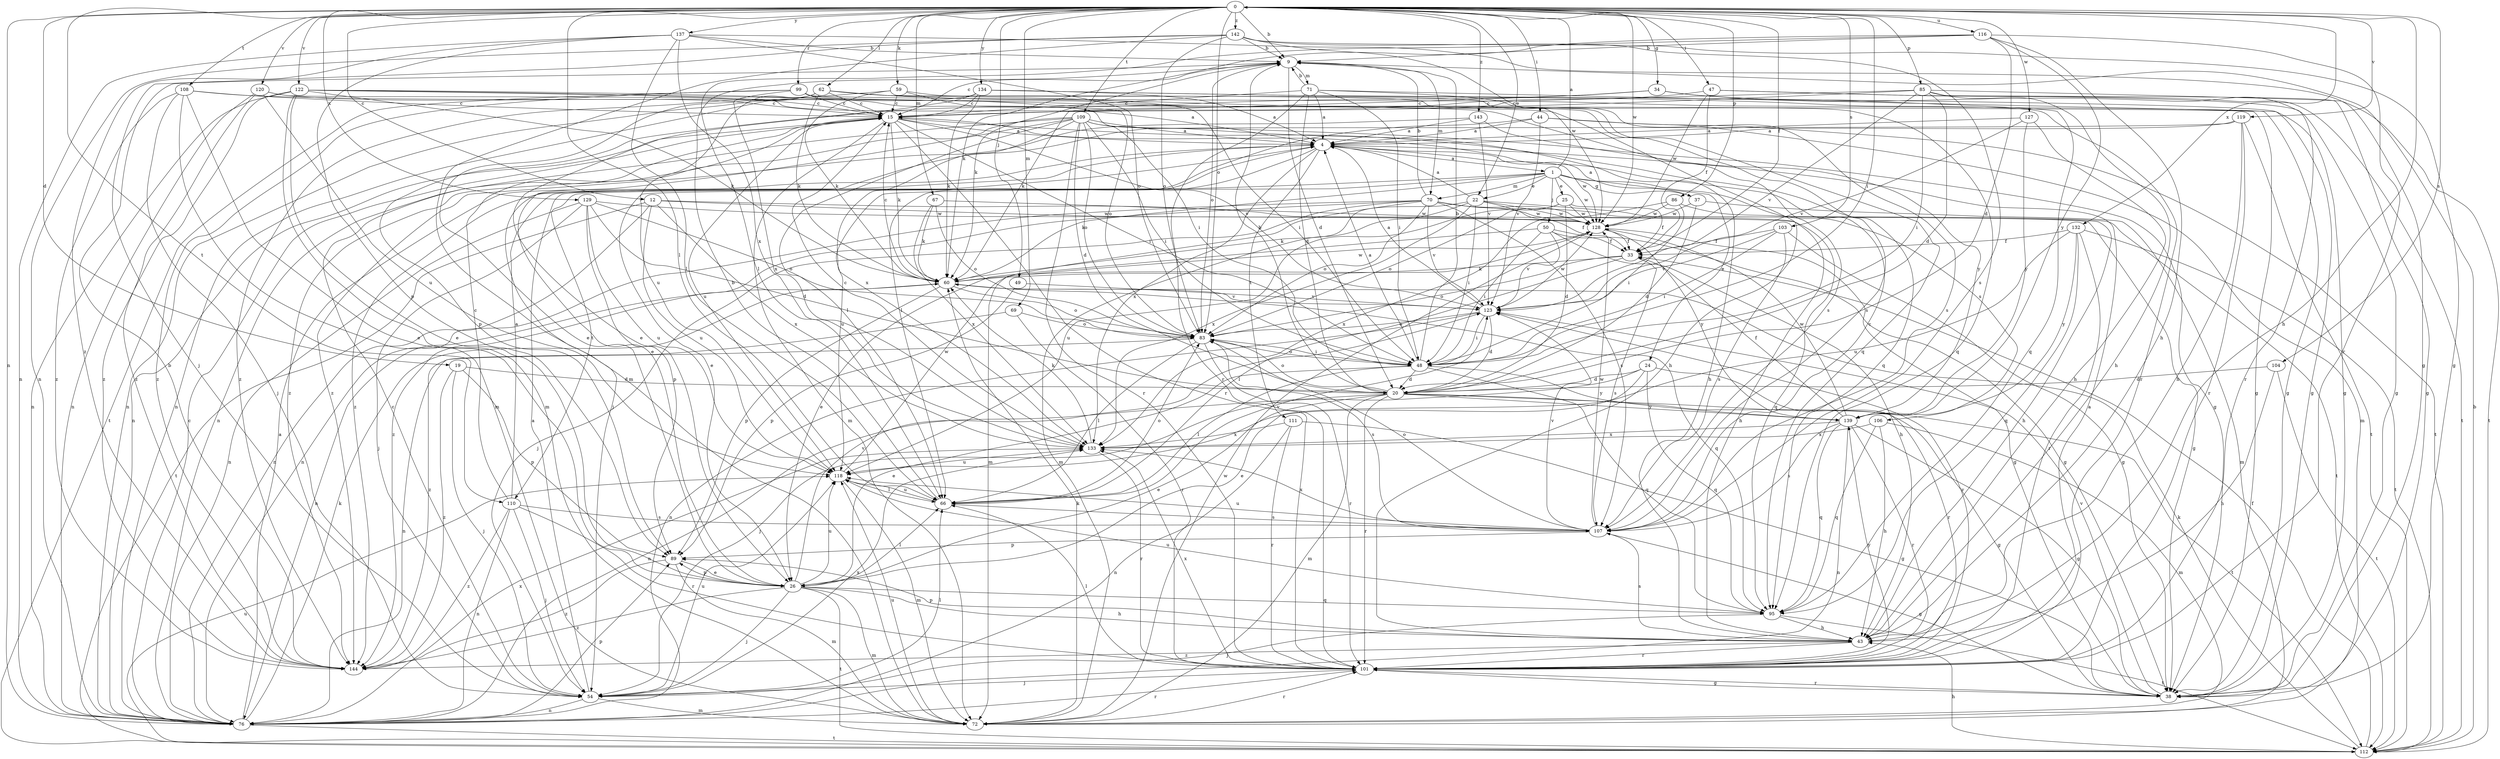strict digraph  {
0;
1;
4;
9;
12;
15;
19;
20;
22;
24;
25;
26;
33;
34;
37;
38;
43;
44;
47;
48;
49;
50;
54;
59;
60;
62;
66;
67;
69;
70;
71;
72;
76;
83;
85;
86;
89;
95;
99;
101;
103;
104;
106;
107;
108;
109;
110;
111;
112;
116;
118;
119;
120;
122;
123;
127;
128;
129;
132;
133;
134;
137;
139;
142;
143;
144;
0 -> 9  [label=b];
0 -> 12  [label=c];
0 -> 19  [label=d];
0 -> 22  [label=e];
0 -> 33  [label=f];
0 -> 34  [label=g];
0 -> 43  [label=h];
0 -> 44  [label=i];
0 -> 47  [label=i];
0 -> 48  [label=i];
0 -> 49  [label=j];
0 -> 59  [label=k];
0 -> 62  [label=l];
0 -> 66  [label=l];
0 -> 67  [label=m];
0 -> 69  [label=m];
0 -> 76  [label=n];
0 -> 83  [label=o];
0 -> 85  [label=p];
0 -> 86  [label=p];
0 -> 99  [label=r];
0 -> 103  [label=s];
0 -> 104  [label=s];
0 -> 108  [label=t];
0 -> 109  [label=t];
0 -> 110  [label=t];
0 -> 116  [label=u];
0 -> 119  [label=v];
0 -> 120  [label=v];
0 -> 122  [label=v];
0 -> 127  [label=w];
0 -> 128  [label=w];
0 -> 129  [label=x];
0 -> 132  [label=x];
0 -> 134  [label=y];
0 -> 137  [label=y];
0 -> 142  [label=z];
0 -> 143  [label=z];
1 -> 0  [label=a];
1 -> 22  [label=e];
1 -> 24  [label=e];
1 -> 25  [label=e];
1 -> 37  [label=g];
1 -> 50  [label=j];
1 -> 60  [label=k];
1 -> 70  [label=m];
1 -> 106  [label=s];
1 -> 110  [label=t];
1 -> 118  [label=u];
1 -> 128  [label=w];
4 -> 1  [label=a];
4 -> 26  [label=e];
4 -> 111  [label=t];
4 -> 128  [label=w];
4 -> 133  [label=x];
4 -> 144  [label=z];
9 -> 15  [label=c];
9 -> 20  [label=d];
9 -> 60  [label=k];
9 -> 70  [label=m];
9 -> 71  [label=m];
9 -> 83  [label=o];
12 -> 76  [label=n];
12 -> 95  [label=q];
12 -> 112  [label=t];
12 -> 118  [label=u];
12 -> 128  [label=w];
12 -> 133  [label=x];
15 -> 4  [label=a];
15 -> 48  [label=i];
15 -> 60  [label=k];
15 -> 72  [label=m];
15 -> 76  [label=n];
15 -> 95  [label=q];
15 -> 101  [label=r];
15 -> 118  [label=u];
15 -> 123  [label=v];
19 -> 20  [label=d];
19 -> 54  [label=j];
19 -> 89  [label=p];
19 -> 144  [label=z];
20 -> 9  [label=b];
20 -> 26  [label=e];
20 -> 38  [label=g];
20 -> 72  [label=m];
20 -> 76  [label=n];
20 -> 83  [label=o];
20 -> 101  [label=r];
20 -> 112  [label=t];
20 -> 139  [label=y];
22 -> 4  [label=a];
22 -> 33  [label=f];
22 -> 43  [label=h];
22 -> 48  [label=i];
22 -> 60  [label=k];
22 -> 72  [label=m];
22 -> 128  [label=w];
22 -> 133  [label=x];
24 -> 20  [label=d];
24 -> 26  [label=e];
24 -> 54  [label=j];
24 -> 95  [label=q];
24 -> 101  [label=r];
25 -> 20  [label=d];
25 -> 33  [label=f];
25 -> 83  [label=o];
25 -> 118  [label=u];
25 -> 128  [label=w];
26 -> 43  [label=h];
26 -> 54  [label=j];
26 -> 66  [label=l];
26 -> 72  [label=m];
26 -> 89  [label=p];
26 -> 95  [label=q];
26 -> 112  [label=t];
26 -> 118  [label=u];
26 -> 123  [label=v];
26 -> 144  [label=z];
33 -> 60  [label=k];
33 -> 66  [label=l];
33 -> 83  [label=o];
33 -> 107  [label=s];
34 -> 15  [label=c];
34 -> 38  [label=g];
34 -> 89  [label=p];
34 -> 95  [label=q];
37 -> 4  [label=a];
37 -> 20  [label=d];
37 -> 72  [label=m];
37 -> 128  [label=w];
38 -> 101  [label=r];
38 -> 123  [label=v];
43 -> 89  [label=p];
43 -> 101  [label=r];
43 -> 107  [label=s];
43 -> 144  [label=z];
44 -> 4  [label=a];
44 -> 66  [label=l];
44 -> 72  [label=m];
44 -> 112  [label=t];
44 -> 123  [label=v];
47 -> 15  [label=c];
47 -> 33  [label=f];
47 -> 101  [label=r];
47 -> 112  [label=t];
47 -> 128  [label=w];
48 -> 4  [label=a];
48 -> 9  [label=b];
48 -> 20  [label=d];
48 -> 26  [label=e];
48 -> 66  [label=l];
48 -> 83  [label=o];
48 -> 95  [label=q];
48 -> 139  [label=y];
49 -> 89  [label=p];
49 -> 123  [label=v];
50 -> 26  [label=e];
50 -> 33  [label=f];
50 -> 38  [label=g];
50 -> 43  [label=h];
50 -> 48  [label=i];
50 -> 123  [label=v];
54 -> 4  [label=a];
54 -> 15  [label=c];
54 -> 66  [label=l];
54 -> 72  [label=m];
54 -> 76  [label=n];
54 -> 118  [label=u];
54 -> 133  [label=x];
59 -> 15  [label=c];
59 -> 60  [label=k];
59 -> 76  [label=n];
59 -> 83  [label=o];
59 -> 107  [label=s];
60 -> 15  [label=c];
60 -> 76  [label=n];
60 -> 83  [label=o];
60 -> 89  [label=p];
60 -> 95  [label=q];
60 -> 123  [label=v];
60 -> 128  [label=w];
62 -> 15  [label=c];
62 -> 26  [label=e];
62 -> 48  [label=i];
62 -> 60  [label=k];
62 -> 95  [label=q];
62 -> 107  [label=s];
62 -> 118  [label=u];
62 -> 144  [label=z];
66 -> 9  [label=b];
66 -> 83  [label=o];
66 -> 107  [label=s];
66 -> 118  [label=u];
66 -> 123  [label=v];
67 -> 60  [label=k];
67 -> 83  [label=o];
67 -> 128  [label=w];
67 -> 133  [label=x];
69 -> 83  [label=o];
69 -> 101  [label=r];
69 -> 144  [label=z];
70 -> 9  [label=b];
70 -> 38  [label=g];
70 -> 43  [label=h];
70 -> 54  [label=j];
70 -> 72  [label=m];
70 -> 76  [label=n];
70 -> 83  [label=o];
70 -> 107  [label=s];
70 -> 123  [label=v];
70 -> 128  [label=w];
70 -> 144  [label=z];
71 -> 4  [label=a];
71 -> 9  [label=b];
71 -> 15  [label=c];
71 -> 20  [label=d];
71 -> 38  [label=g];
71 -> 48  [label=i];
71 -> 95  [label=q];
71 -> 101  [label=r];
72 -> 60  [label=k];
72 -> 101  [label=r];
72 -> 118  [label=u];
72 -> 128  [label=w];
76 -> 4  [label=a];
76 -> 15  [label=c];
76 -> 60  [label=k];
76 -> 89  [label=p];
76 -> 101  [label=r];
76 -> 112  [label=t];
76 -> 133  [label=x];
83 -> 48  [label=i];
83 -> 66  [label=l];
83 -> 76  [label=n];
83 -> 101  [label=r];
83 -> 107  [label=s];
85 -> 15  [label=c];
85 -> 20  [label=d];
85 -> 38  [label=g];
85 -> 43  [label=h];
85 -> 48  [label=i];
85 -> 60  [label=k];
85 -> 112  [label=t];
85 -> 123  [label=v];
86 -> 48  [label=i];
86 -> 112  [label=t];
86 -> 128  [label=w];
86 -> 133  [label=x];
89 -> 26  [label=e];
89 -> 72  [label=m];
89 -> 144  [label=z];
95 -> 43  [label=h];
95 -> 54  [label=j];
95 -> 112  [label=t];
95 -> 118  [label=u];
99 -> 15  [label=c];
99 -> 38  [label=g];
99 -> 43  [label=h];
99 -> 112  [label=t];
99 -> 133  [label=x];
99 -> 144  [label=z];
101 -> 4  [label=a];
101 -> 38  [label=g];
101 -> 54  [label=j];
101 -> 66  [label=l];
101 -> 123  [label=v];
101 -> 133  [label=x];
101 -> 139  [label=y];
103 -> 33  [label=f];
103 -> 38  [label=g];
103 -> 48  [label=i];
103 -> 107  [label=s];
103 -> 123  [label=v];
104 -> 20  [label=d];
104 -> 43  [label=h];
104 -> 112  [label=t];
106 -> 43  [label=h];
106 -> 72  [label=m];
106 -> 95  [label=q];
106 -> 133  [label=x];
107 -> 15  [label=c];
107 -> 38  [label=g];
107 -> 83  [label=o];
107 -> 89  [label=p];
107 -> 118  [label=u];
107 -> 123  [label=v];
107 -> 128  [label=w];
107 -> 133  [label=x];
108 -> 15  [label=c];
108 -> 26  [label=e];
108 -> 38  [label=g];
108 -> 54  [label=j];
108 -> 72  [label=m];
108 -> 144  [label=z];
109 -> 4  [label=a];
109 -> 20  [label=d];
109 -> 26  [label=e];
109 -> 38  [label=g];
109 -> 43  [label=h];
109 -> 48  [label=i];
109 -> 66  [label=l];
109 -> 76  [label=n];
109 -> 83  [label=o];
109 -> 101  [label=r];
109 -> 133  [label=x];
109 -> 144  [label=z];
110 -> 4  [label=a];
110 -> 15  [label=c];
110 -> 54  [label=j];
110 -> 76  [label=n];
110 -> 101  [label=r];
110 -> 107  [label=s];
110 -> 144  [label=z];
111 -> 38  [label=g];
111 -> 76  [label=n];
111 -> 101  [label=r];
111 -> 133  [label=x];
112 -> 9  [label=b];
112 -> 33  [label=f];
112 -> 43  [label=h];
112 -> 60  [label=k];
112 -> 118  [label=u];
116 -> 9  [label=b];
116 -> 20  [label=d];
116 -> 43  [label=h];
116 -> 60  [label=k];
116 -> 66  [label=l];
116 -> 101  [label=r];
116 -> 139  [label=y];
118 -> 66  [label=l];
118 -> 72  [label=m];
118 -> 128  [label=w];
119 -> 4  [label=a];
119 -> 43  [label=h];
119 -> 54  [label=j];
119 -> 101  [label=r];
119 -> 112  [label=t];
120 -> 4  [label=a];
120 -> 15  [label=c];
120 -> 76  [label=n];
120 -> 118  [label=u];
120 -> 144  [label=z];
122 -> 15  [label=c];
122 -> 26  [label=e];
122 -> 48  [label=i];
122 -> 60  [label=k];
122 -> 72  [label=m];
122 -> 76  [label=n];
122 -> 107  [label=s];
122 -> 144  [label=z];
123 -> 4  [label=a];
123 -> 20  [label=d];
123 -> 48  [label=i];
123 -> 76  [label=n];
123 -> 83  [label=o];
123 -> 128  [label=w];
127 -> 4  [label=a];
127 -> 43  [label=h];
127 -> 123  [label=v];
127 -> 139  [label=y];
128 -> 33  [label=f];
128 -> 38  [label=g];
128 -> 139  [label=y];
129 -> 20  [label=d];
129 -> 54  [label=j];
129 -> 76  [label=n];
129 -> 83  [label=o];
129 -> 89  [label=p];
129 -> 118  [label=u];
129 -> 128  [label=w];
132 -> 33  [label=f];
132 -> 95  [label=q];
132 -> 101  [label=r];
132 -> 112  [label=t];
132 -> 118  [label=u];
132 -> 139  [label=y];
133 -> 15  [label=c];
133 -> 60  [label=k];
133 -> 101  [label=r];
133 -> 118  [label=u];
134 -> 4  [label=a];
134 -> 15  [label=c];
134 -> 26  [label=e];
134 -> 38  [label=g];
134 -> 60  [label=k];
134 -> 76  [label=n];
134 -> 101  [label=r];
137 -> 9  [label=b];
137 -> 38  [label=g];
137 -> 66  [label=l];
137 -> 76  [label=n];
137 -> 83  [label=o];
137 -> 89  [label=p];
137 -> 133  [label=x];
137 -> 144  [label=z];
139 -> 33  [label=f];
139 -> 38  [label=g];
139 -> 76  [label=n];
139 -> 95  [label=q];
139 -> 101  [label=r];
139 -> 107  [label=s];
139 -> 128  [label=w];
139 -> 133  [label=x];
142 -> 9  [label=b];
142 -> 38  [label=g];
142 -> 54  [label=j];
142 -> 72  [label=m];
142 -> 76  [label=n];
142 -> 83  [label=o];
142 -> 107  [label=s];
142 -> 128  [label=w];
143 -> 4  [label=a];
143 -> 123  [label=v];
143 -> 139  [label=y];
143 -> 144  [label=z];
144 -> 9  [label=b];
}

